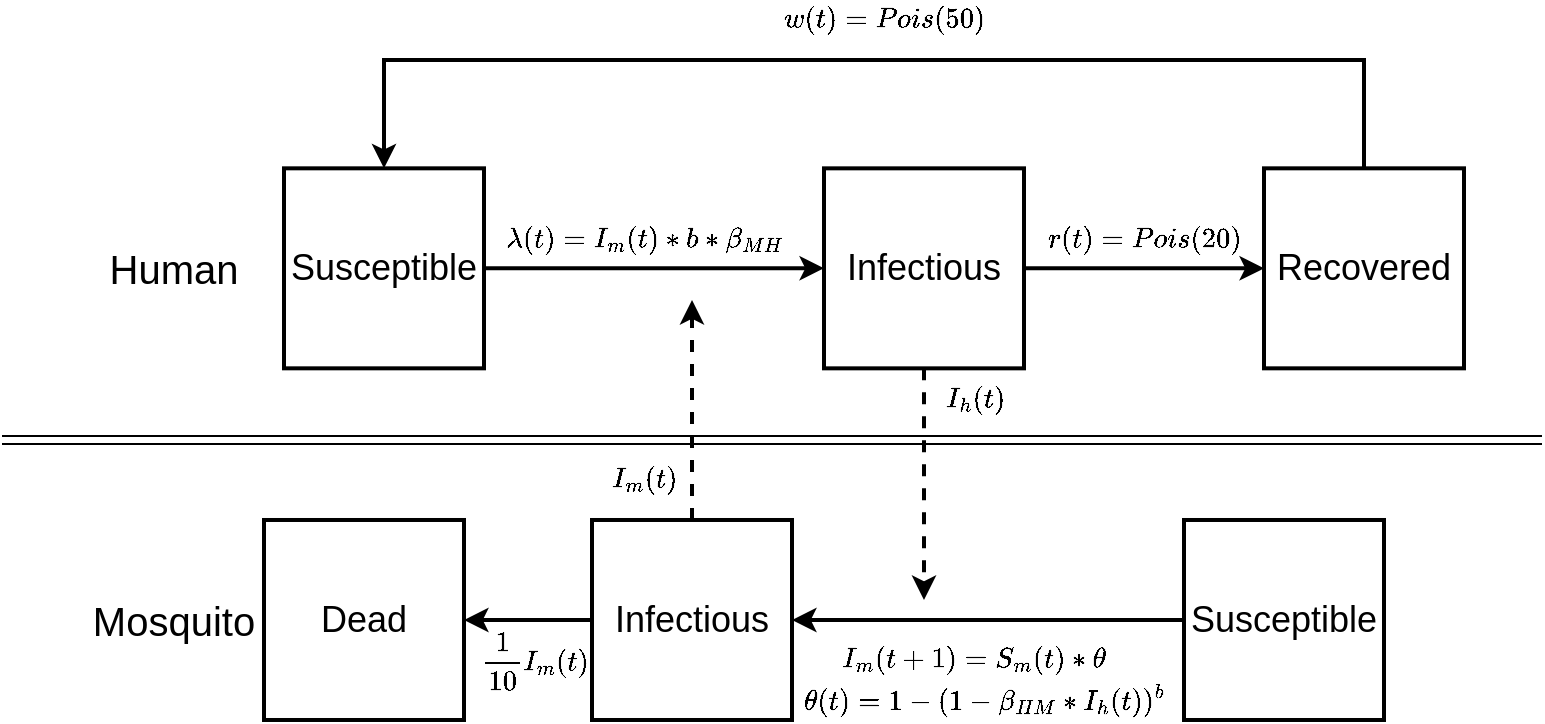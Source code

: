 <mxfile version="13.1.3" type="device"><diagram id="QHoZbo7GYNLCDRuxF5WF" name="Page-1"><mxGraphModel dx="1185" dy="621" grid="1" gridSize="10" guides="1" tooltips="1" connect="1" arrows="1" fold="1" page="1" pageScale="1" pageWidth="827" pageHeight="1169" math="1" shadow="0"><root><mxCell id="0"/><mxCell id="1" parent="0"/><mxCell id="oBRX9lJc2kSj5XEYrEsv-20" style="edgeStyle=orthogonalEdgeStyle;rounded=0;orthogonalLoop=1;jettySize=auto;html=1;fontSize=18;strokeWidth=2;" parent="1" source="oBRX9lJc2kSj5XEYrEsv-21" target="oBRX9lJc2kSj5XEYrEsv-24" edge="1"><mxGeometry relative="1" as="geometry"/></mxCell><mxCell id="oBRX9lJc2kSj5XEYrEsv-21" value="Susceptible" style="whiteSpace=wrap;html=1;aspect=fixed;fontSize=18;strokeWidth=2;" parent="1" vertex="1"><mxGeometry x="170" y="284.167" width="100" height="100" as="geometry"/></mxCell><mxCell id="oBRX9lJc2kSj5XEYrEsv-22" style="edgeStyle=orthogonalEdgeStyle;rounded=0;orthogonalLoop=1;jettySize=auto;html=1;fontSize=18;strokeWidth=2;" parent="1" source="oBRX9lJc2kSj5XEYrEsv-24" target="oBRX9lJc2kSj5XEYrEsv-26" edge="1"><mxGeometry relative="1" as="geometry"/></mxCell><mxCell id="ynuInWWac4b4XnpQeviB-49" style="edgeStyle=orthogonalEdgeStyle;rounded=0;orthogonalLoop=1;jettySize=auto;html=1;dashed=1;strokeWidth=2;" edge="1" parent="1" source="oBRX9lJc2kSj5XEYrEsv-24"><mxGeometry relative="1" as="geometry"><mxPoint x="490" y="500" as="targetPoint"/></mxGeometry></mxCell><mxCell id="oBRX9lJc2kSj5XEYrEsv-24" value="Infectious" style="whiteSpace=wrap;html=1;aspect=fixed;fontSize=18;strokeWidth=2;" parent="1" vertex="1"><mxGeometry x="440" y="284.17" width="100" height="100" as="geometry"/></mxCell><mxCell id="oBRX9lJc2kSj5XEYrEsv-25" style="edgeStyle=orthogonalEdgeStyle;rounded=0;orthogonalLoop=1;jettySize=auto;html=1;exitX=0.5;exitY=0;exitDx=0;exitDy=0;entryX=0.5;entryY=0;entryDx=0;entryDy=0;strokeWidth=2;" parent="1" source="oBRX9lJc2kSj5XEYrEsv-26" target="oBRX9lJc2kSj5XEYrEsv-21" edge="1"><mxGeometry relative="1" as="geometry"><Array as="points"><mxPoint x="590" y="230"/><mxPoint x="238" y="230"/></Array></mxGeometry></mxCell><mxCell id="oBRX9lJc2kSj5XEYrEsv-26" value="Recovered" style="whiteSpace=wrap;html=1;aspect=fixed;fontSize=18;strokeWidth=2;" parent="1" vertex="1"><mxGeometry x="660" y="284.167" width="100" height="100" as="geometry"/></mxCell><mxCell id="oBRX9lJc2kSj5XEYrEsv-31" value="" style="endArrow=none;html=1;shape=link;" parent="1" edge="1"><mxGeometry width="50" height="50" relative="1" as="geometry"><mxPoint x="29" y="420" as="sourcePoint"/><mxPoint x="799" y="420" as="targetPoint"/></mxGeometry></mxCell><mxCell id="oBRX9lJc2kSj5XEYrEsv-32" value="&lt;font style=&quot;font-size: 20px&quot;&gt;Human&lt;br&gt;&lt;/font&gt;" style="text;html=1;strokeColor=none;fillColor=none;align=center;verticalAlign=middle;whiteSpace=wrap;rounded=0;" parent="1" vertex="1"><mxGeometry x="80" y="318.17" width="70" height="32" as="geometry"/></mxCell><mxCell id="ynuInWWac4b4XnpQeviB-7" style="edgeStyle=orthogonalEdgeStyle;rounded=0;orthogonalLoop=1;jettySize=auto;html=1;strokeWidth=2;" edge="1" parent="1" source="ynuInWWac4b4XnpQeviB-1" target="ynuInWWac4b4XnpQeviB-2"><mxGeometry relative="1" as="geometry"/></mxCell><mxCell id="ynuInWWac4b4XnpQeviB-1" value="Susceptible" style="whiteSpace=wrap;html=1;aspect=fixed;fontSize=18;strokeWidth=2;" vertex="1" parent="1"><mxGeometry x="620" y="459.997" width="100" height="100" as="geometry"/></mxCell><mxCell id="ynuInWWac4b4XnpQeviB-44" style="edgeStyle=orthogonalEdgeStyle;rounded=0;orthogonalLoop=1;jettySize=auto;html=1;strokeWidth=2;" edge="1" parent="1" source="ynuInWWac4b4XnpQeviB-2" target="ynuInWWac4b4XnpQeviB-42"><mxGeometry relative="1" as="geometry"/></mxCell><mxCell id="ynuInWWac4b4XnpQeviB-47" style="edgeStyle=orthogonalEdgeStyle;rounded=0;orthogonalLoop=1;jettySize=auto;html=1;strokeWidth=2;dashed=1;" edge="1" parent="1" source="ynuInWWac4b4XnpQeviB-2"><mxGeometry relative="1" as="geometry"><mxPoint x="374" y="350" as="targetPoint"/></mxGeometry></mxCell><mxCell id="ynuInWWac4b4XnpQeviB-2" value="Infectious" style="whiteSpace=wrap;html=1;aspect=fixed;fontSize=18;strokeWidth=2;" vertex="1" parent="1"><mxGeometry x="324" y="459.997" width="100" height="100" as="geometry"/></mxCell><mxCell id="ynuInWWac4b4XnpQeviB-11" value="&lt;font style=&quot;font-size: 20px&quot;&gt;Mosquito&lt;/font&gt;" style="text;html=1;strokeColor=none;fillColor=none;align=center;verticalAlign=middle;whiteSpace=wrap;rounded=0;" vertex="1" parent="1"><mxGeometry x="80" y="494" width="70" height="32" as="geometry"/></mxCell><mxCell id="ynuInWWac4b4XnpQeviB-13" value="&lt;div style=&quot;text-align: left&quot;&gt;&lt;span&gt;$$I_m(t+1) = S_m(t) * \theta $$&lt;/span&gt;&lt;/div&gt;" style="text;html=1;align=center;verticalAlign=middle;resizable=0;points=[];autosize=1;" vertex="1" parent="1"><mxGeometry x="425" y="520" width="180" height="20" as="geometry"/></mxCell><mxCell id="ynuInWWac4b4XnpQeviB-19" value="$$I_m(t)$$" style="text;html=1;align=center;verticalAlign=middle;resizable=0;points=[];autosize=1;" vertex="1" parent="1"><mxGeometry x="315" y="430" width="70" height="20" as="geometry"/></mxCell><mxCell id="ynuInWWac4b4XnpQeviB-21" value="$$r(t) = Pois(20)$$" style="text;html=1;align=center;verticalAlign=middle;resizable=0;points=[];autosize=1;" vertex="1" parent="1"><mxGeometry x="540" y="310" width="120" height="20" as="geometry"/></mxCell><mxCell id="ynuInWWac4b4XnpQeviB-22" value="$$w(t) = Pois(50)$$" style="text;html=1;align=center;verticalAlign=middle;resizable=0;points=[];autosize=1;" vertex="1" parent="1"><mxGeometry x="410" y="200" width="120" height="20" as="geometry"/></mxCell><mxCell id="ynuInWWac4b4XnpQeviB-38" value="$$\lambda(t) = I_{m}(t) * b * \beta_{MH}$$" style="text;html=1;align=center;verticalAlign=middle;resizable=0;points=[];autosize=1;" vertex="1" parent="1"><mxGeometry x="230" y="310" width="240" height="20" as="geometry"/></mxCell><mxCell id="ynuInWWac4b4XnpQeviB-42" value="Dead" style="whiteSpace=wrap;html=1;aspect=fixed;fontSize=18;strokeWidth=2;" vertex="1" parent="1"><mxGeometry x="160" y="459.997" width="100" height="100" as="geometry"/></mxCell><mxCell id="ynuInWWac4b4XnpQeviB-45" value="$$\frac{1}{10}I_m(t)$$" style="text;html=1;align=center;verticalAlign=middle;resizable=0;points=[];autosize=1;" vertex="1" parent="1"><mxGeometry x="230" y="520" width="130" height="20" as="geometry"/></mxCell><mxCell id="ynuInWWac4b4XnpQeviB-46" value="&lt;div style=&quot;text-align: left&quot;&gt;&lt;span&gt;$$\theta(t) = 1 - (1 - \beta_{HM} * I_h(t))^{b}&amp;nbsp;$$&lt;/span&gt;&lt;/div&gt;" style="text;html=1;align=center;verticalAlign=middle;resizable=0;points=[];autosize=1;" vertex="1" parent="1"><mxGeometry x="390" y="540" width="260" height="20" as="geometry"/></mxCell><mxCell id="ynuInWWac4b4XnpQeviB-50" value="$$ I_h(t)$$" style="text;html=1;align=center;verticalAlign=middle;resizable=0;points=[];autosize=1;" vertex="1" parent="1"><mxGeometry x="480" y="390" width="70" height="20" as="geometry"/></mxCell></root></mxGraphModel></diagram></mxfile>